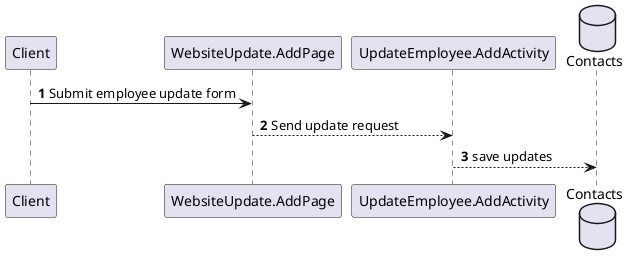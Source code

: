 @startuml
'https://plantuml.com/sequence-diagram

autonumber
database Contacts
Client -> WebsiteUpdate.AddPage: Submit employee update form
WebsiteUpdate.AddPage--> UpdateEmployee.AddActivity: Send update request
UpdateEmployee.AddActivity--> Contacts: save updates
database Contacts
@enduml